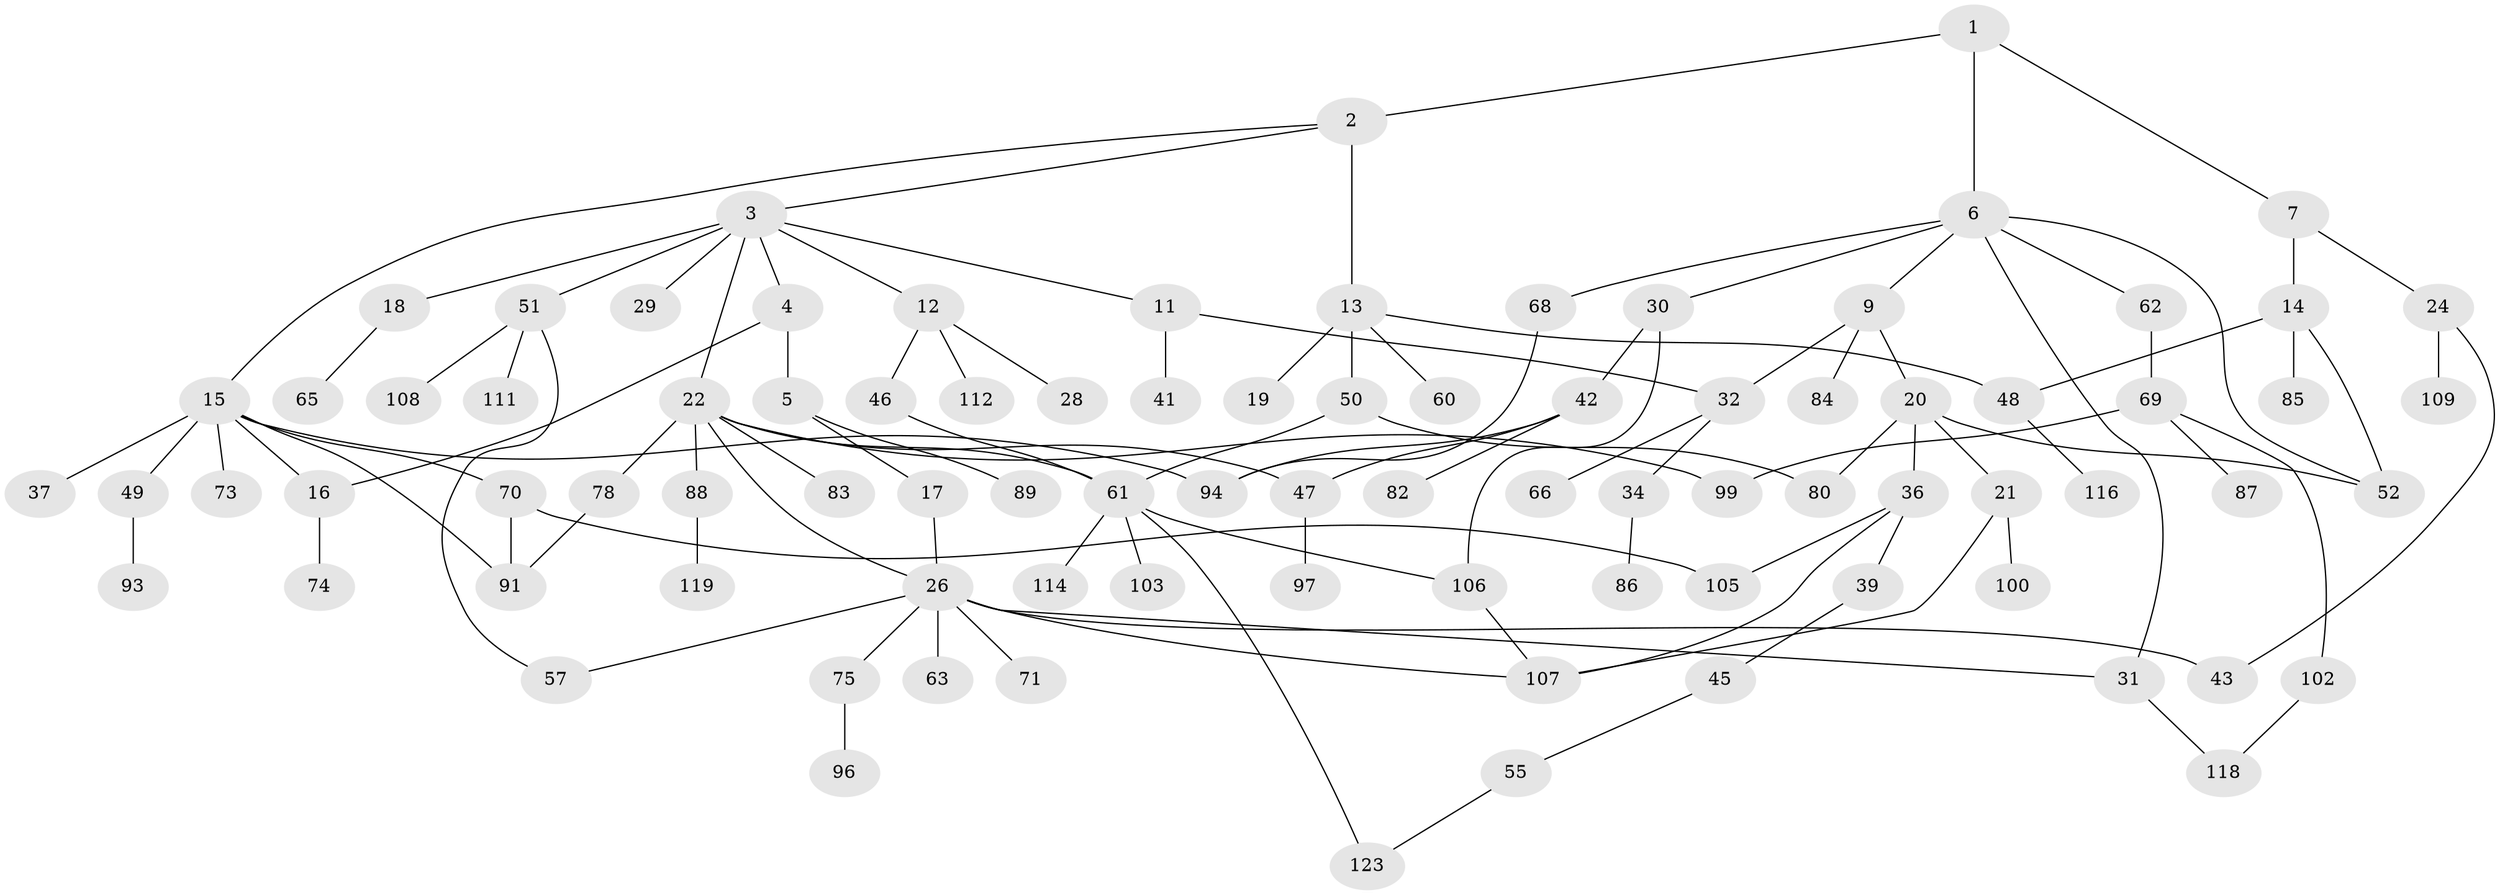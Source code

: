 // original degree distribution, {3: 0.21138211382113822, 5: 0.04878048780487805, 7: 0.008130081300813009, 4: 0.08943089430894309, 8: 0.016260162601626018, 2: 0.2764227642276423, 1: 0.3333333333333333, 6: 0.016260162601626018}
// Generated by graph-tools (version 1.1) at 2025/10/02/27/25 16:10:53]
// undirected, 88 vertices, 112 edges
graph export_dot {
graph [start="1"]
  node [color=gray90,style=filled];
  1;
  2;
  3 [super="+8"];
  4;
  5 [super="+53"];
  6 [super="+10"];
  7 [super="+113"];
  9;
  11 [super="+77"];
  12;
  13 [super="+81"];
  14 [super="+44"];
  15 [super="+23"];
  16 [super="+25"];
  17;
  18 [super="+38"];
  19;
  20 [super="+64"];
  21 [super="+59"];
  22 [super="+27"];
  24 [super="+33"];
  26 [super="+54"];
  28;
  29;
  30 [super="+40"];
  31 [super="+35"];
  32 [super="+67"];
  34;
  36 [super="+56"];
  37;
  39;
  41;
  42 [super="+122"];
  43;
  45 [super="+76"];
  46 [super="+117"];
  47;
  48;
  49;
  50 [super="+58"];
  51;
  52 [super="+79"];
  55 [super="+72"];
  57 [super="+98"];
  60;
  61 [super="+90"];
  62;
  63;
  65;
  66 [super="+104"];
  68 [super="+92"];
  69 [super="+120"];
  70 [super="+95"];
  71;
  73;
  74;
  75;
  78;
  80 [super="+115"];
  82;
  83;
  84;
  85;
  86;
  87;
  88;
  89;
  91 [super="+101"];
  93;
  94;
  96;
  97;
  99;
  100;
  102;
  103;
  105;
  106 [super="+121"];
  107 [super="+110"];
  108;
  109;
  111;
  112;
  114;
  116;
  118;
  119;
  123;
  1 -- 2;
  1 -- 6;
  1 -- 7;
  2 -- 3;
  2 -- 13 [weight=2];
  2 -- 15;
  3 -- 4;
  3 -- 12;
  3 -- 18;
  3 -- 29;
  3 -- 51;
  3 -- 11;
  3 -- 22;
  4 -- 5;
  4 -- 16;
  5 -- 17;
  5 -- 89;
  6 -- 9;
  6 -- 30;
  6 -- 52;
  6 -- 62;
  6 -- 68;
  6 -- 31;
  7 -- 14;
  7 -- 24;
  9 -- 20;
  9 -- 32;
  9 -- 84;
  11 -- 41;
  11 -- 32;
  12 -- 28;
  12 -- 46;
  12 -- 112;
  13 -- 19;
  13 -- 50;
  13 -- 60;
  13 -- 48;
  14 -- 52;
  14 -- 48;
  14 -- 85;
  15 -- 37;
  15 -- 49;
  15 -- 70;
  15 -- 73;
  15 -- 91;
  15 -- 16;
  15 -- 94;
  16 -- 74;
  17 -- 26;
  18 -- 65;
  20 -- 21;
  20 -- 36;
  20 -- 52;
  20 -- 80;
  21 -- 100;
  21 -- 107;
  22 -- 26;
  22 -- 47;
  22 -- 78;
  22 -- 83;
  22 -- 88;
  22 -- 99;
  22 -- 61;
  24 -- 43;
  24 -- 109;
  26 -- 57;
  26 -- 71;
  26 -- 75;
  26 -- 107;
  26 -- 43;
  26 -- 63;
  26 -- 31;
  30 -- 42;
  30 -- 106;
  31 -- 118;
  32 -- 34;
  32 -- 66;
  34 -- 86;
  36 -- 39;
  36 -- 105;
  36 -- 107;
  39 -- 45;
  42 -- 82;
  42 -- 94;
  42 -- 47;
  45 -- 55;
  46 -- 61;
  47 -- 97;
  48 -- 116;
  49 -- 93;
  50 -- 80;
  50 -- 61;
  51 -- 108;
  51 -- 111;
  51 -- 57;
  55 -- 123;
  61 -- 103;
  61 -- 114;
  61 -- 123;
  61 -- 106;
  62 -- 69;
  68 -- 94;
  69 -- 87;
  69 -- 99;
  69 -- 102;
  70 -- 105;
  70 -- 91;
  75 -- 96;
  78 -- 91;
  88 -- 119;
  102 -- 118;
  106 -- 107;
}
